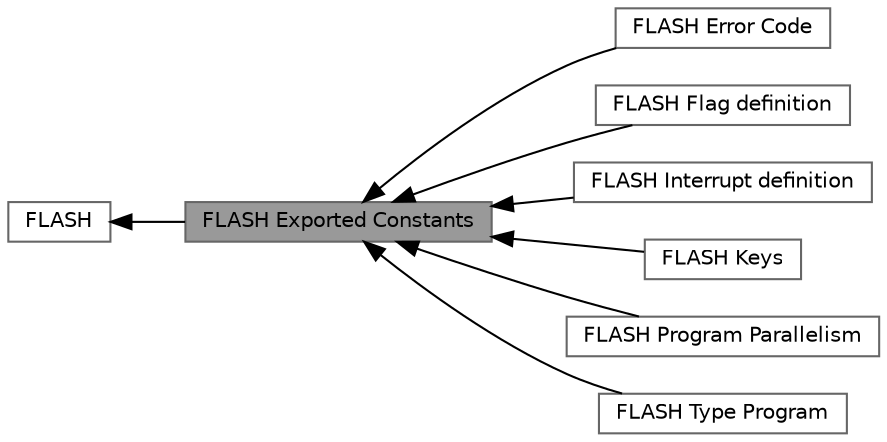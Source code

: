 digraph "FLASH Exported Constants"
{
 // LATEX_PDF_SIZE
  bgcolor="transparent";
  edge [fontname=Helvetica,fontsize=10,labelfontname=Helvetica,labelfontsize=10];
  node [fontname=Helvetica,fontsize=10,shape=box,height=0.2,width=0.4];
  rankdir=LR;
  Node2 [id="Node000002",label="FLASH",height=0.2,width=0.4,color="grey40", fillcolor="white", style="filled",URL="$group__FLASH.html",tooltip="FLASH HAL module driver."];
  Node3 [id="Node000003",label="FLASH Error Code",height=0.2,width=0.4,color="grey40", fillcolor="white", style="filled",URL="$group__FLASH__Error__Code.html",tooltip="FLASH Error Code."];
  Node1 [id="Node000001",label="FLASH Exported Constants",height=0.2,width=0.4,color="gray40", fillcolor="grey60", style="filled", fontcolor="black",tooltip=" "];
  Node5 [id="Node000005",label="FLASH Flag definition",height=0.2,width=0.4,color="grey40", fillcolor="white", style="filled",URL="$group__FLASH__Flag__definition.html",tooltip="Flag definition."];
  Node6 [id="Node000006",label="FLASH Interrupt definition",height=0.2,width=0.4,color="grey40", fillcolor="white", style="filled",URL="$group__FLASH__Interrupt__definition.html",tooltip="FLASH Interrupt definition."];
  Node8 [id="Node000008",label="FLASH Keys",height=0.2,width=0.4,color="grey40", fillcolor="white", style="filled",URL="$group__FLASH__Keys.html",tooltip=" "];
  Node7 [id="Node000007",label="FLASH Program Parallelism",height=0.2,width=0.4,color="grey40", fillcolor="white", style="filled",URL="$group__FLASH__Program__Parallelism.html",tooltip=" "];
  Node4 [id="Node000004",label="FLASH Type Program",height=0.2,width=0.4,color="grey40", fillcolor="white", style="filled",URL="$group__FLASH__Type__Program.html",tooltip=" "];
  Node2->Node1 [shape=plaintext, dir="back", style="solid"];
  Node1->Node3 [shape=plaintext, dir="back", style="solid"];
  Node1->Node4 [shape=plaintext, dir="back", style="solid"];
  Node1->Node5 [shape=plaintext, dir="back", style="solid"];
  Node1->Node6 [shape=plaintext, dir="back", style="solid"];
  Node1->Node7 [shape=plaintext, dir="back", style="solid"];
  Node1->Node8 [shape=plaintext, dir="back", style="solid"];
}
